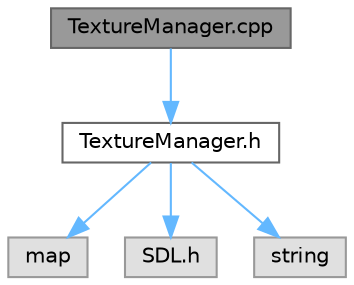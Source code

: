 digraph "TextureManager.cpp"
{
 // LATEX_PDF_SIZE
  bgcolor="transparent";
  edge [fontname=Helvetica,fontsize=10,labelfontname=Helvetica,labelfontsize=10];
  node [fontname=Helvetica,fontsize=10,shape=box,height=0.2,width=0.4];
  Node1 [label="TextureManager.cpp",height=0.2,width=0.4,color="gray40", fillcolor="grey60", style="filled", fontcolor="black",tooltip=" "];
  Node1 -> Node2 [color="steelblue1",style="solid"];
  Node2 [label="TextureManager.h",height=0.2,width=0.4,color="grey40", fillcolor="white", style="filled",URL="$_texture_manager_8h.html",tooltip=" "];
  Node2 -> Node3 [color="steelblue1",style="solid"];
  Node3 [label="map",height=0.2,width=0.4,color="grey60", fillcolor="#E0E0E0", style="filled",tooltip=" "];
  Node2 -> Node4 [color="steelblue1",style="solid"];
  Node4 [label="SDL.h",height=0.2,width=0.4,color="grey60", fillcolor="#E0E0E0", style="filled",tooltip=" "];
  Node2 -> Node5 [color="steelblue1",style="solid"];
  Node5 [label="string",height=0.2,width=0.4,color="grey60", fillcolor="#E0E0E0", style="filled",tooltip=" "];
}
